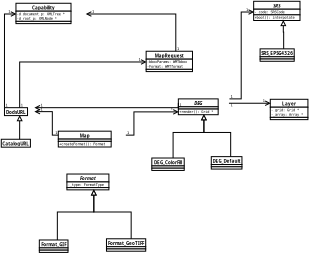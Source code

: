 <?xml version="1.0"?>
<diagram xmlns:dia="http://www.lysator.liu.se/~alla/dia/">
  <diagramdata>
    <attribute name="background">
      <color val="#ffffff"/>
    </attribute>
    <attribute name="paper">
      <composite type="paper">
        <attribute name="name">
          <string>#A4#</string>
        </attribute>
        <attribute name="tmargin">
          <real val="2.82"/>
        </attribute>
        <attribute name="bmargin">
          <real val="2.82"/>
        </attribute>
        <attribute name="lmargin">
          <real val="2.82"/>
        </attribute>
        <attribute name="rmargin">
          <real val="2.82"/>
        </attribute>
        <attribute name="is_portrait">
          <boolean val="true"/>
        </attribute>
        <attribute name="scaling">
          <real val="0.269"/>
        </attribute>
        <attribute name="fitto">
          <boolean val="true"/>
        </attribute>
        <attribute name="fitwidth">
          <int val="1"/>
        </attribute>
        <attribute name="fitheight">
          <int val="1"/>
        </attribute>
      </composite>
    </attribute>
    <attribute name="grid">
      <composite type="grid">
        <attribute name="width_x">
          <real val="1"/>
        </attribute>
        <attribute name="width_y">
          <real val="1"/>
        </attribute>
        <attribute name="visible_x">
          <int val="1"/>
        </attribute>
        <attribute name="visible_y">
          <int val="1"/>
        </attribute>
      </composite>
    </attribute>
    <attribute name="guides">
      <composite type="guides">
        <attribute name="hguides"/>
        <attribute name="vguides"/>
      </composite>
    </attribute>
  </diagramdata>
  <layer name="Background" visible="true">
    <object type="UML - Class" version="0" id="O0">
      <attribute name="obj_pos">
        <point val="4.03,11.067"/>
      </attribute>
      <attribute name="obj_bb">
        <rectangle val="3.98,11.017;16.515,14.717"/>
      </attribute>
      <attribute name="elem_corner">
        <point val="4.03,11.067"/>
      </attribute>
      <attribute name="elem_width">
        <real val="12.435"/>
      </attribute>
      <attribute name="elem_height">
        <real val="3.6"/>
      </attribute>
      <attribute name="name">
        <string>#Capability#</string>
      </attribute>
      <attribute name="stereotype">
        <string/>
      </attribute>
      <attribute name="abstract">
        <boolean val="false"/>
      </attribute>
      <attribute name="suppress_attributes">
        <boolean val="false"/>
      </attribute>
      <attribute name="suppress_operations">
        <boolean val="false"/>
      </attribute>
      <attribute name="visible_attributes">
        <boolean val="true"/>
      </attribute>
      <attribute name="visible_operations">
        <boolean val="true"/>
      </attribute>
      <attribute name="attributes">
        <composite type="umlattribute">
          <attribute name="name">
            <string>#d_document_p#</string>
          </attribute>
          <attribute name="type">
            <string>#XMLTree *#</string>
          </attribute>
          <attribute name="value">
            <string/>
          </attribute>
          <attribute name="visibility">
            <enum val="1"/>
          </attribute>
          <attribute name="abstract">
            <boolean val="false"/>
          </attribute>
          <attribute name="class_scope">
            <boolean val="false"/>
          </attribute>
        </composite>
        <composite type="umlattribute">
          <attribute name="name">
            <string>#d_root_p#</string>
          </attribute>
          <attribute name="type">
            <string>#XMLNode *#</string>
          </attribute>
          <attribute name="value">
            <string/>
          </attribute>
          <attribute name="visibility">
            <enum val="1"/>
          </attribute>
          <attribute name="abstract">
            <boolean val="false"/>
          </attribute>
          <attribute name="class_scope">
            <boolean val="false"/>
          </attribute>
        </composite>
      </attribute>
      <attribute name="operations"/>
      <attribute name="template">
        <boolean val="false"/>
      </attribute>
      <attribute name="templates"/>
    </object>
    <object type="UML - Class" version="0" id="O1">
      <attribute name="obj_pos">
        <point val="1.433,35.129"/>
      </attribute>
      <attribute name="obj_bb">
        <rectangle val="1.383,35.079;7.979,36.579"/>
      </attribute>
      <attribute name="elem_corner">
        <point val="1.433,35.129"/>
      </attribute>
      <attribute name="elem_width">
        <real val="6.496"/>
      </attribute>
      <attribute name="elem_height">
        <real val="1.4"/>
      </attribute>
      <attribute name="name">
        <string>#CatalogURL#</string>
      </attribute>
      <attribute name="stereotype">
        <string/>
      </attribute>
      <attribute name="abstract">
        <boolean val="false"/>
      </attribute>
      <attribute name="suppress_attributes">
        <boolean val="false"/>
      </attribute>
      <attribute name="suppress_operations">
        <boolean val="false"/>
      </attribute>
      <attribute name="visible_attributes">
        <boolean val="false"/>
      </attribute>
      <attribute name="visible_operations">
        <boolean val="false"/>
      </attribute>
      <attribute name="attributes"/>
      <attribute name="operations"/>
      <attribute name="template">
        <boolean val="false"/>
      </attribute>
      <attribute name="templates"/>
    </object>
    <object type="UML - Class" version="0" id="O2">
      <attribute name="obj_pos">
        <point val="1.998,29.542"/>
      </attribute>
      <attribute name="obj_bb">
        <rectangle val="1.948,29.492;7.424,30.992"/>
      </attribute>
      <attribute name="elem_corner">
        <point val="1.998,29.542"/>
      </attribute>
      <attribute name="elem_width">
        <real val="5.375"/>
      </attribute>
      <attribute name="elem_height">
        <real val="1.4"/>
      </attribute>
      <attribute name="name">
        <string>#DodsURL#</string>
      </attribute>
      <attribute name="stereotype">
        <string/>
      </attribute>
      <attribute name="abstract">
        <boolean val="false"/>
      </attribute>
      <attribute name="suppress_attributes">
        <boolean val="false"/>
      </attribute>
      <attribute name="suppress_operations">
        <boolean val="false"/>
      </attribute>
      <attribute name="visible_attributes">
        <boolean val="false"/>
      </attribute>
      <attribute name="visible_operations">
        <boolean val="false"/>
      </attribute>
      <attribute name="attributes"/>
      <attribute name="operations"/>
      <attribute name="template">
        <boolean val="false"/>
      </attribute>
      <attribute name="templates"/>
    </object>
    <object type="UML - Generalization" version="0" id="O3">
      <attribute name="obj_pos">
        <point val="4.686,30.942"/>
      </attribute>
      <attribute name="obj_bb">
        <rectangle val="3.831,30.092;5.536,35.979"/>
      </attribute>
      <attribute name="orth_points">
        <point val="4.686,30.942"/>
        <point val="4.686,33.149"/>
        <point val="4.681,33.149"/>
        <point val="4.681,35.129"/>
      </attribute>
      <attribute name="orth_orient">
        <enum val="1"/>
        <enum val="0"/>
        <enum val="1"/>
      </attribute>
      <attribute name="name">
        <string/>
      </attribute>
      <attribute name="stereotype">
        <string/>
      </attribute>
      <connections>
        <connection handle="0" to="O2" connection="6"/>
        <connection handle="1" to="O1" connection="1"/>
      </connections>
    </object>
    <object type="UML - Association" version="0" id="O4">
      <attribute name="obj_pos">
        <point val="1.998,29.542"/>
      </attribute>
      <attribute name="obj_bb">
        <rectangle val="0.548,11.517;5.48,31.142"/>
      </attribute>
      <attribute name="orth_points">
        <point val="1.998,29.542"/>
        <point val="1.998,12.967"/>
        <point val="4.03,12.967"/>
      </attribute>
      <attribute name="orth_orient">
        <enum val="1"/>
        <enum val="0"/>
      </attribute>
      <attribute name="name">
        <string/>
      </attribute>
      <attribute name="direction">
        <enum val="0"/>
      </attribute>
      <attribute name="ends">
        <composite>
          <attribute name="role">
            <string/>
          </attribute>
          <attribute name="multiplicity">
            <string>#1#</string>
          </attribute>
          <attribute name="arrow">
            <boolean val="false"/>
          </attribute>
          <attribute name="aggregate">
            <enum val="0"/>
          </attribute>
        </composite>
        <composite>
          <attribute name="role">
            <string/>
          </attribute>
          <attribute name="multiplicity">
            <string>#1#</string>
          </attribute>
          <attribute name="arrow">
            <boolean val="true"/>
          </attribute>
          <attribute name="aggregate">
            <enum val="0"/>
          </attribute>
        </composite>
      </attribute>
      <connections>
        <connection handle="0" to="O2" connection="0"/>
        <connection handle="1" to="O0" connection="8"/>
      </connections>
    </object>
    <object type="UML - Class" version="0" id="O5">
      <attribute name="obj_pos">
        <point val="27.063,19.557"/>
      </attribute>
      <attribute name="obj_bb">
        <rectangle val="27.013,19.507;37.609,23.207"/>
      </attribute>
      <attribute name="elem_corner">
        <point val="27.063,19.557"/>
      </attribute>
      <attribute name="elem_width">
        <real val="10.496"/>
      </attribute>
      <attribute name="elem_height">
        <real val="3.6"/>
      </attribute>
      <attribute name="name">
        <string>#MapRequest#</string>
      </attribute>
      <attribute name="stereotype">
        <string/>
      </attribute>
      <attribute name="abstract">
        <boolean val="false"/>
      </attribute>
      <attribute name="suppress_attributes">
        <boolean val="false"/>
      </attribute>
      <attribute name="suppress_operations">
        <boolean val="false"/>
      </attribute>
      <attribute name="visible_attributes">
        <boolean val="true"/>
      </attribute>
      <attribute name="visible_operations">
        <boolean val="true"/>
      </attribute>
      <attribute name="attributes">
        <composite type="umlattribute">
          <attribute name="name">
            <string>#bboxParams#</string>
          </attribute>
          <attribute name="type">
            <string>#WMTbbox#</string>
          </attribute>
          <attribute name="value">
            <string/>
          </attribute>
          <attribute name="visibility">
            <enum val="1"/>
          </attribute>
          <attribute name="abstract">
            <boolean val="false"/>
          </attribute>
          <attribute name="class_scope">
            <boolean val="false"/>
          </attribute>
        </composite>
        <composite type="umlattribute">
          <attribute name="name">
            <string>#Format#</string>
          </attribute>
          <attribute name="type">
            <string>#WMTformat#</string>
          </attribute>
          <attribute name="value">
            <string/>
          </attribute>
          <attribute name="visibility">
            <enum val="1"/>
          </attribute>
          <attribute name="abstract">
            <boolean val="false"/>
          </attribute>
          <attribute name="class_scope">
            <boolean val="false"/>
          </attribute>
        </composite>
      </attribute>
      <attribute name="operations"/>
      <attribute name="template">
        <boolean val="false"/>
      </attribute>
      <attribute name="templates"/>
    </object>
    <object type="UML - Association" version="0" id="O6">
      <attribute name="obj_pos">
        <point val="4.686,29.542"/>
      </attribute>
      <attribute name="obj_bb">
        <rectangle val="3.236,20.007;28.513,31.142"/>
      </attribute>
      <attribute name="orth_points">
        <point val="4.686,29.542"/>
        <point val="4.686,21.457"/>
        <point val="27.063,21.457"/>
      </attribute>
      <attribute name="orth_orient">
        <enum val="1"/>
        <enum val="0"/>
      </attribute>
      <attribute name="name">
        <string/>
      </attribute>
      <attribute name="direction">
        <enum val="0"/>
      </attribute>
      <attribute name="ends">
        <composite>
          <attribute name="role">
            <string/>
          </attribute>
          <attribute name="multiplicity">
            <string>#1#</string>
          </attribute>
          <attribute name="arrow">
            <boolean val="false"/>
          </attribute>
          <attribute name="aggregate">
            <enum val="0"/>
          </attribute>
        </composite>
        <composite>
          <attribute name="role">
            <string/>
          </attribute>
          <attribute name="multiplicity">
            <string>#1#</string>
          </attribute>
          <attribute name="arrow">
            <boolean val="true"/>
          </attribute>
          <attribute name="aggregate">
            <enum val="0"/>
          </attribute>
        </composite>
      </attribute>
      <connections>
        <connection handle="0" to="O2" connection="1"/>
        <connection handle="1" to="O5" connection="8"/>
      </connections>
    </object>
    <object type="UML - Class" version="0" id="O7">
      <attribute name="obj_pos">
        <point val="32.762,27.986"/>
      </attribute>
      <attribute name="obj_bb">
        <rectangle val="32.712,27.936;41.854,30.836"/>
      </attribute>
      <attribute name="elem_corner">
        <point val="32.762,27.986"/>
      </attribute>
      <attribute name="elem_width">
        <real val="9.042"/>
      </attribute>
      <attribute name="elem_height">
        <real val="2.8"/>
      </attribute>
      <attribute name="name">
        <string>#DEG#</string>
      </attribute>
      <attribute name="stereotype">
        <string/>
      </attribute>
      <attribute name="abstract">
        <boolean val="true"/>
      </attribute>
      <attribute name="suppress_attributes">
        <boolean val="false"/>
      </attribute>
      <attribute name="suppress_operations">
        <boolean val="false"/>
      </attribute>
      <attribute name="visible_attributes">
        <boolean val="true"/>
      </attribute>
      <attribute name="visible_operations">
        <boolean val="true"/>
      </attribute>
      <attribute name="attributes"/>
      <attribute name="operations">
        <composite type="umloperation">
          <attribute name="name">
            <string>#render#</string>
          </attribute>
          <attribute name="type">
            <string>#Grid *#</string>
          </attribute>
          <attribute name="visibility">
            <enum val="0"/>
          </attribute>
          <attribute name="abstract">
            <boolean val="true"/>
          </attribute>
          <attribute name="class_scope">
            <boolean val="false"/>
          </attribute>
          <attribute name="parameters"/>
        </composite>
      </attribute>
      <attribute name="template">
        <boolean val="false"/>
      </attribute>
      <attribute name="templates"/>
    </object>
    <object type="UML - Association" version="0" id="O8">
      <attribute name="obj_pos">
        <point val="32.762,28.686"/>
      </attribute>
      <attribute name="obj_bb">
        <rectangle val="5.924,27.236;34.212,30.992"/>
      </attribute>
      <attribute name="orth_points">
        <point val="32.762,28.686"/>
        <point val="32.762,29.542"/>
        <point val="7.374,29.542"/>
      </attribute>
      <attribute name="orth_orient">
        <enum val="1"/>
        <enum val="0"/>
      </attribute>
      <attribute name="name">
        <string/>
      </attribute>
      <attribute name="direction">
        <enum val="0"/>
      </attribute>
      <attribute name="ends">
        <composite>
          <attribute name="role">
            <string/>
          </attribute>
          <attribute name="multiplicity">
            <string>#1#</string>
          </attribute>
          <attribute name="arrow">
            <boolean val="false"/>
          </attribute>
          <attribute name="aggregate">
            <enum val="0"/>
          </attribute>
        </composite>
        <composite>
          <attribute name="role">
            <string/>
          </attribute>
          <attribute name="multiplicity">
            <string>#1#</string>
          </attribute>
          <attribute name="arrow">
            <boolean val="true"/>
          </attribute>
          <attribute name="aggregate">
            <enum val="0"/>
          </attribute>
        </composite>
      </attribute>
      <connections>
        <connection handle="0" to="O7" connection="3"/>
        <connection handle="1" to="O2" connection="2"/>
      </connections>
    </object>
    <object type="UML - Class" version="0" id="O9">
      <attribute name="obj_pos">
        <point val="49.028,28.057"/>
      </attribute>
      <attribute name="obj_bb">
        <rectangle val="48.978,28.007;57.635,31.707"/>
      </attribute>
      <attribute name="elem_corner">
        <point val="49.028,28.057"/>
      </attribute>
      <attribute name="elem_width">
        <real val="8.557"/>
      </attribute>
      <attribute name="elem_height">
        <real val="3.6"/>
      </attribute>
      <attribute name="name">
        <string>#Layer#</string>
      </attribute>
      <attribute name="stereotype">
        <string/>
      </attribute>
      <attribute name="abstract">
        <boolean val="false"/>
      </attribute>
      <attribute name="suppress_attributes">
        <boolean val="false"/>
      </attribute>
      <attribute name="suppress_operations">
        <boolean val="false"/>
      </attribute>
      <attribute name="visible_attributes">
        <boolean val="true"/>
      </attribute>
      <attribute name="visible_operations">
        <boolean val="true"/>
      </attribute>
      <attribute name="attributes">
        <composite type="umlattribute">
          <attribute name="name">
            <string>#_grid#</string>
          </attribute>
          <attribute name="type">
            <string>#Grid *#</string>
          </attribute>
          <attribute name="value">
            <string/>
          </attribute>
          <attribute name="visibility">
            <enum val="1"/>
          </attribute>
          <attribute name="abstract">
            <boolean val="false"/>
          </attribute>
          <attribute name="class_scope">
            <boolean val="false"/>
          </attribute>
        </composite>
        <composite type="umlattribute">
          <attribute name="name">
            <string>#_array#</string>
          </attribute>
          <attribute name="type">
            <string>#Array *#</string>
          </attribute>
          <attribute name="value">
            <string/>
          </attribute>
          <attribute name="visibility">
            <enum val="1"/>
          </attribute>
          <attribute name="abstract">
            <boolean val="false"/>
          </attribute>
          <attribute name="class_scope">
            <boolean val="false"/>
          </attribute>
        </composite>
      </attribute>
      <attribute name="operations"/>
      <attribute name="template">
        <boolean val="false"/>
      </attribute>
      <attribute name="templates"/>
    </object>
    <object type="UML - Association" version="0" id="O10">
      <attribute name="obj_pos">
        <point val="41.804,28.686"/>
      </attribute>
      <attribute name="obj_bb">
        <rectangle val="40.354,27.236;50.478,30.286"/>
      </attribute>
      <attribute name="orth_points">
        <point val="41.804,28.686"/>
        <point val="41.804,28.757"/>
        <point val="49.028,28.757"/>
      </attribute>
      <attribute name="orth_orient">
        <enum val="1"/>
        <enum val="0"/>
      </attribute>
      <attribute name="name">
        <string/>
      </attribute>
      <attribute name="direction">
        <enum val="0"/>
      </attribute>
      <attribute name="ends">
        <composite>
          <attribute name="role">
            <string/>
          </attribute>
          <attribute name="multiplicity">
            <string>#1#</string>
          </attribute>
          <attribute name="arrow">
            <boolean val="false"/>
          </attribute>
          <attribute name="aggregate">
            <enum val="0"/>
          </attribute>
        </composite>
        <composite>
          <attribute name="role">
            <string/>
          </attribute>
          <attribute name="multiplicity">
            <string>#1#</string>
          </attribute>
          <attribute name="arrow">
            <boolean val="true"/>
          </attribute>
          <attribute name="aggregate">
            <enum val="0"/>
          </attribute>
        </composite>
      </attribute>
      <connections>
        <connection handle="0" to="O7" connection="4"/>
        <connection handle="1" to="O9" connection="3"/>
      </connections>
    </object>
    <object type="UML - Class" version="0" id="O11">
      <attribute name="obj_pos">
        <point val="46.087,10.717"/>
      </attribute>
      <attribute name="obj_bb">
        <rectangle val="46.037,10.667;56.633,14.167"/>
      </attribute>
      <attribute name="elem_corner">
        <point val="46.087,10.717"/>
      </attribute>
      <attribute name="elem_width">
        <real val="10.496"/>
      </attribute>
      <attribute name="elem_height">
        <real val="3.4"/>
      </attribute>
      <attribute name="name">
        <string>#SRS#</string>
      </attribute>
      <attribute name="stereotype">
        <string/>
      </attribute>
      <attribute name="abstract">
        <boolean val="true"/>
      </attribute>
      <attribute name="suppress_attributes">
        <boolean val="false"/>
      </attribute>
      <attribute name="suppress_operations">
        <boolean val="false"/>
      </attribute>
      <attribute name="visible_attributes">
        <boolean val="true"/>
      </attribute>
      <attribute name="visible_operations">
        <boolean val="true"/>
      </attribute>
      <attribute name="attributes">
        <composite type="umlattribute">
          <attribute name="name">
            <string>#_code#</string>
          </attribute>
          <attribute name="type">
            <string>#SRSCode#</string>
          </attribute>
          <attribute name="value">
            <string/>
          </attribute>
          <attribute name="visibility">
            <enum val="1"/>
          </attribute>
          <attribute name="abstract">
            <boolean val="false"/>
          </attribute>
          <attribute name="class_scope">
            <boolean val="false"/>
          </attribute>
        </composite>
      </attribute>
      <attribute name="operations">
        <composite type="umloperation">
          <attribute name="name">
            <string>#bool#</string>
          </attribute>
          <attribute name="type">
            <string>#interpolate#</string>
          </attribute>
          <attribute name="visibility">
            <enum val="0"/>
          </attribute>
          <attribute name="abstract">
            <boolean val="true"/>
          </attribute>
          <attribute name="class_scope">
            <boolean val="false"/>
          </attribute>
          <attribute name="parameters"/>
        </composite>
      </attribute>
      <attribute name="template">
        <boolean val="false"/>
      </attribute>
      <attribute name="templates"/>
    </object>
    <object type="UML - Association" version="0" id="O12">
      <attribute name="obj_pos">
        <point val="41.804,27.986"/>
      </attribute>
      <attribute name="obj_bb">
        <rectangle val="40.354,11.167;47.537,29.436"/>
      </attribute>
      <attribute name="orth_points">
        <point val="41.804,27.986"/>
        <point val="43.883,27.986"/>
        <point val="43.883,12.617"/>
        <point val="46.087,12.617"/>
      </attribute>
      <attribute name="orth_orient">
        <enum val="0"/>
        <enum val="1"/>
        <enum val="0"/>
      </attribute>
      <attribute name="name">
        <string/>
      </attribute>
      <attribute name="direction">
        <enum val="0"/>
      </attribute>
      <attribute name="ends">
        <composite>
          <attribute name="role">
            <string/>
          </attribute>
          <attribute name="multiplicity">
            <string>#1#</string>
          </attribute>
          <attribute name="arrow">
            <boolean val="false"/>
          </attribute>
          <attribute name="aggregate">
            <enum val="0"/>
          </attribute>
        </composite>
        <composite>
          <attribute name="role">
            <string/>
          </attribute>
          <attribute name="multiplicity">
            <string>#1#</string>
          </attribute>
          <attribute name="arrow">
            <boolean val="true"/>
          </attribute>
          <attribute name="aggregate">
            <enum val="0"/>
          </attribute>
        </composite>
      </attribute>
      <connections>
        <connection handle="0" to="O7" connection="2"/>
        <connection handle="1" to="O11" connection="8"/>
      </connections>
    </object>
    <object type="UML - Class" version="0" id="O13">
      <attribute name="obj_pos">
        <point val="28.068,38.448"/>
      </attribute>
      <attribute name="obj_bb">
        <rectangle val="28.018,38.398;35.644,40.698"/>
      </attribute>
      <attribute name="elem_corner">
        <point val="28.068,38.448"/>
      </attribute>
      <attribute name="elem_width">
        <real val="7.527"/>
      </attribute>
      <attribute name="elem_height">
        <real val="2.2"/>
      </attribute>
      <attribute name="name">
        <string>#DEG_ColorFill#</string>
      </attribute>
      <attribute name="stereotype">
        <string/>
      </attribute>
      <attribute name="abstract">
        <boolean val="false"/>
      </attribute>
      <attribute name="suppress_attributes">
        <boolean val="false"/>
      </attribute>
      <attribute name="suppress_operations">
        <boolean val="false"/>
      </attribute>
      <attribute name="visible_attributes">
        <boolean val="true"/>
      </attribute>
      <attribute name="visible_operations">
        <boolean val="true"/>
      </attribute>
      <attribute name="attributes"/>
      <attribute name="operations"/>
      <attribute name="template">
        <boolean val="false"/>
      </attribute>
      <attribute name="templates"/>
    </object>
    <object type="UML - Class" version="0" id="O14">
      <attribute name="obj_pos">
        <point val="38.59,38.204"/>
      </attribute>
      <attribute name="obj_bb">
        <rectangle val="38.54,38.154;45.5,40.454"/>
      </attribute>
      <attribute name="elem_corner">
        <point val="38.59,38.204"/>
      </attribute>
      <attribute name="elem_width">
        <real val="6.86"/>
      </attribute>
      <attribute name="elem_height">
        <real val="2.2"/>
      </attribute>
      <attribute name="name">
        <string>#DEG_Default#</string>
      </attribute>
      <attribute name="stereotype">
        <string/>
      </attribute>
      <attribute name="abstract">
        <boolean val="false"/>
      </attribute>
      <attribute name="suppress_attributes">
        <boolean val="false"/>
      </attribute>
      <attribute name="suppress_operations">
        <boolean val="false"/>
      </attribute>
      <attribute name="visible_attributes">
        <boolean val="true"/>
      </attribute>
      <attribute name="visible_operations">
        <boolean val="true"/>
      </attribute>
      <attribute name="attributes"/>
      <attribute name="operations"/>
      <attribute name="template">
        <boolean val="false"/>
      </attribute>
      <attribute name="templates"/>
    </object>
    <object type="UML - Generalization" version="0" id="O15">
      <attribute name="obj_pos">
        <point val="37.283,30.786"/>
      </attribute>
      <attribute name="obj_bb">
        <rectangle val="30.981,29.936;38.133,39.298"/>
      </attribute>
      <attribute name="orth_points">
        <point val="37.283,30.786"/>
        <point val="37.283,33.927"/>
        <point val="31.831,33.927"/>
        <point val="31.831,38.448"/>
      </attribute>
      <attribute name="orth_orient">
        <enum val="1"/>
        <enum val="0"/>
        <enum val="1"/>
      </attribute>
      <attribute name="name">
        <string/>
      </attribute>
      <attribute name="stereotype">
        <string/>
      </attribute>
      <connections>
        <connection handle="0" to="O7" connection="6"/>
        <connection handle="1" to="O13" connection="1"/>
      </connections>
    </object>
    <object type="UML - Generalization" version="0" id="O16">
      <attribute name="obj_pos">
        <point val="37.283,30.786"/>
      </attribute>
      <attribute name="obj_bb">
        <rectangle val="36.433,29.936;42.87,39.054"/>
      </attribute>
      <attribute name="orth_points">
        <point val="37.283,30.786"/>
        <point val="37.283,33.927"/>
        <point val="42.02,33.927"/>
        <point val="42.02,38.204"/>
      </attribute>
      <attribute name="orth_orient">
        <enum val="1"/>
        <enum val="0"/>
        <enum val="1"/>
      </attribute>
      <attribute name="name">
        <string/>
      </attribute>
      <attribute name="stereotype">
        <string/>
      </attribute>
      <connections>
        <connection handle="0" to="O7" connection="6"/>
        <connection handle="1" to="O14" connection="1"/>
      </connections>
    </object>
    <object type="UML - Class" version="0" id="O17">
      <attribute name="obj_pos">
        <point val="13.044,41.282"/>
      </attribute>
      <attribute name="obj_bb">
        <rectangle val="12.994,41.232;22.62,44.132"/>
      </attribute>
      <attribute name="elem_corner">
        <point val="13.044,41.282"/>
      </attribute>
      <attribute name="elem_width">
        <real val="9.526"/>
      </attribute>
      <attribute name="elem_height">
        <real val="2.8"/>
      </attribute>
      <attribute name="name">
        <string>#Format#</string>
      </attribute>
      <attribute name="stereotype">
        <string/>
      </attribute>
      <attribute name="abstract">
        <boolean val="true"/>
      </attribute>
      <attribute name="suppress_attributes">
        <boolean val="false"/>
      </attribute>
      <attribute name="suppress_operations">
        <boolean val="false"/>
      </attribute>
      <attribute name="visible_attributes">
        <boolean val="true"/>
      </attribute>
      <attribute name="visible_operations">
        <boolean val="true"/>
      </attribute>
      <attribute name="attributes">
        <composite type="umlattribute">
          <attribute name="name">
            <string>#_type#</string>
          </attribute>
          <attribute name="type">
            <string>#FormatType#</string>
          </attribute>
          <attribute name="value">
            <string/>
          </attribute>
          <attribute name="visibility">
            <enum val="1"/>
          </attribute>
          <attribute name="abstract">
            <boolean val="false"/>
          </attribute>
          <attribute name="class_scope">
            <boolean val="false"/>
          </attribute>
        </composite>
      </attribute>
      <attribute name="operations"/>
      <attribute name="template">
        <boolean val="false"/>
      </attribute>
      <attribute name="templates"/>
    </object>
    <object type="UML - Class" version="0" id="O18">
      <attribute name="obj_pos">
        <point val="8.164,52.951"/>
      </attribute>
      <attribute name="obj_bb">
        <rectangle val="8.114,52.901;14.589,55.201"/>
      </attribute>
      <attribute name="elem_corner">
        <point val="8.164,52.951"/>
      </attribute>
      <attribute name="elem_width">
        <real val="6.375"/>
      </attribute>
      <attribute name="elem_height">
        <real val="2.2"/>
      </attribute>
      <attribute name="name">
        <string>#Format_GIF#</string>
      </attribute>
      <attribute name="stereotype">
        <string/>
      </attribute>
      <attribute name="abstract">
        <boolean val="false"/>
      </attribute>
      <attribute name="suppress_attributes">
        <boolean val="false"/>
      </attribute>
      <attribute name="suppress_operations">
        <boolean val="false"/>
      </attribute>
      <attribute name="visible_attributes">
        <boolean val="true"/>
      </attribute>
      <attribute name="visible_operations">
        <boolean val="true"/>
      </attribute>
      <attribute name="attributes"/>
      <attribute name="operations"/>
      <attribute name="template">
        <boolean val="false"/>
      </attribute>
      <attribute name="templates"/>
    </object>
    <object type="UML - Class" version="0" id="O19">
      <attribute name="obj_pos">
        <point val="20.045,52.739"/>
      </attribute>
      <attribute name="obj_bb">
        <rectangle val="19.995,52.689;28.834,54.989"/>
      </attribute>
      <attribute name="elem_corner">
        <point val="20.045,52.739"/>
      </attribute>
      <attribute name="elem_width">
        <real val="8.739"/>
      </attribute>
      <attribute name="elem_height">
        <real val="2.2"/>
      </attribute>
      <attribute name="name">
        <string>#Format_GeoTIFF#</string>
      </attribute>
      <attribute name="stereotype">
        <string/>
      </attribute>
      <attribute name="abstract">
        <boolean val="false"/>
      </attribute>
      <attribute name="suppress_attributes">
        <boolean val="false"/>
      </attribute>
      <attribute name="suppress_operations">
        <boolean val="false"/>
      </attribute>
      <attribute name="visible_attributes">
        <boolean val="true"/>
      </attribute>
      <attribute name="visible_operations">
        <boolean val="true"/>
      </attribute>
      <attribute name="attributes"/>
      <attribute name="operations"/>
      <attribute name="template">
        <boolean val="false"/>
      </attribute>
      <attribute name="templates"/>
    </object>
    <object type="UML - Generalization" version="0" id="O20">
      <attribute name="obj_pos">
        <point val="17.807,44.082"/>
      </attribute>
      <attribute name="obj_bb">
        <rectangle val="10.502,43.232;18.657,53.801"/>
      </attribute>
      <attribute name="orth_points">
        <point val="17.807,44.082"/>
        <point val="17.807,48.0"/>
        <point val="11.352,48.0"/>
        <point val="11.352,52.951"/>
      </attribute>
      <attribute name="orth_orient">
        <enum val="1"/>
        <enum val="0"/>
        <enum val="1"/>
      </attribute>
      <attribute name="name">
        <string/>
      </attribute>
      <attribute name="stereotype">
        <string/>
      </attribute>
      <connections>
        <connection handle="0" to="O17" connection="6"/>
        <connection handle="1" to="O18" connection="1"/>
      </connections>
    </object>
    <object type="UML - Generalization" version="0" id="O21">
      <attribute name="obj_pos">
        <point val="17.807,44.082"/>
      </attribute>
      <attribute name="obj_bb">
        <rectangle val="16.957,43.232;25.264,53.589"/>
      </attribute>
      <attribute name="orth_points">
        <point val="17.807,44.082"/>
        <point val="17.807,48.0"/>
        <point val="24.414,48.0"/>
        <point val="24.414,52.739"/>
      </attribute>
      <attribute name="orth_orient">
        <enum val="1"/>
        <enum val="0"/>
        <enum val="1"/>
      </attribute>
      <attribute name="name">
        <string/>
      </attribute>
      <attribute name="stereotype">
        <string/>
      </attribute>
      <connections>
        <connection handle="0" to="O17" connection="6"/>
        <connection handle="1" to="O19" connection="1"/>
      </connections>
    </object>
    <object type="UML - Class" version="0" id="O22">
      <attribute name="obj_pos">
        <point val="11.52,33.7"/>
      </attribute>
      <attribute name="obj_bb">
        <rectangle val="11.47,33.65;23.521,36.55"/>
      </attribute>
      <attribute name="elem_corner">
        <point val="11.52,33.7"/>
      </attribute>
      <attribute name="elem_width">
        <real val="11.95"/>
      </attribute>
      <attribute name="elem_height">
        <real val="2.8"/>
      </attribute>
      <attribute name="name">
        <string>#Map#</string>
      </attribute>
      <attribute name="stereotype">
        <string/>
      </attribute>
      <attribute name="abstract">
        <boolean val="false"/>
      </attribute>
      <attribute name="suppress_attributes">
        <boolean val="false"/>
      </attribute>
      <attribute name="suppress_operations">
        <boolean val="false"/>
      </attribute>
      <attribute name="visible_attributes">
        <boolean val="true"/>
      </attribute>
      <attribute name="visible_operations">
        <boolean val="true"/>
      </attribute>
      <attribute name="attributes"/>
      <attribute name="operations">
        <composite type="umloperation">
          <attribute name="name">
            <string>#createFormat#</string>
          </attribute>
          <attribute name="type">
            <string>#Format#</string>
          </attribute>
          <attribute name="visibility">
            <enum val="0"/>
          </attribute>
          <attribute name="abstract">
            <boolean val="false"/>
          </attribute>
          <attribute name="class_scope">
            <boolean val="false"/>
          </attribute>
          <attribute name="parameters"/>
        </composite>
      </attribute>
      <attribute name="template">
        <boolean val="false"/>
      </attribute>
      <attribute name="templates"/>
    </object>
    <object type="UML - Association" version="0" id="O23">
      <attribute name="obj_pos">
        <point val="23.471,34.4"/>
      </attribute>
      <attribute name="obj_bb">
        <rectangle val="22.021,28.836;34.212,35.85"/>
      </attribute>
      <attribute name="orth_points">
        <point val="23.471,34.4"/>
        <point val="24.903,34.4"/>
        <point val="24.903,30.286"/>
        <point val="32.762,30.286"/>
      </attribute>
      <attribute name="orth_orient">
        <enum val="0"/>
        <enum val="1"/>
        <enum val="0"/>
      </attribute>
      <attribute name="name">
        <string/>
      </attribute>
      <attribute name="direction">
        <enum val="0"/>
      </attribute>
      <attribute name="ends">
        <composite>
          <attribute name="role">
            <string/>
          </attribute>
          <attribute name="multiplicity">
            <string>#1#</string>
          </attribute>
          <attribute name="arrow">
            <boolean val="false"/>
          </attribute>
          <attribute name="aggregate">
            <enum val="0"/>
          </attribute>
        </composite>
        <composite>
          <attribute name="role">
            <string/>
          </attribute>
          <attribute name="multiplicity">
            <string>#*#</string>
          </attribute>
          <attribute name="arrow">
            <boolean val="true"/>
          </attribute>
          <attribute name="aggregate">
            <enum val="0"/>
          </attribute>
        </composite>
      </attribute>
      <connections>
        <connection handle="0" to="O22" connection="4"/>
        <connection handle="1" to="O7" connection="8"/>
      </connections>
    </object>
    <object type="UML - Association" version="0" id="O24">
      <attribute name="obj_pos">
        <point val="11.52,34.4"/>
      </attribute>
      <attribute name="obj_bb">
        <rectangle val="5.924,28.792;12.97,35.85"/>
      </attribute>
      <attribute name="orth_points">
        <point val="11.52,34.4"/>
        <point val="10.464,34.4"/>
        <point val="10.464,30.242"/>
        <point val="7.374,30.242"/>
      </attribute>
      <attribute name="orth_orient">
        <enum val="0"/>
        <enum val="1"/>
        <enum val="0"/>
      </attribute>
      <attribute name="name">
        <string/>
      </attribute>
      <attribute name="direction">
        <enum val="0"/>
      </attribute>
      <attribute name="ends">
        <composite>
          <attribute name="role">
            <string/>
          </attribute>
          <attribute name="multiplicity">
            <string>#1#</string>
          </attribute>
          <attribute name="arrow">
            <boolean val="false"/>
          </attribute>
          <attribute name="aggregate">
            <enum val="0"/>
          </attribute>
        </composite>
        <composite>
          <attribute name="role">
            <string/>
          </attribute>
          <attribute name="multiplicity">
            <string>#1#</string>
          </attribute>
          <attribute name="arrow">
            <boolean val="true"/>
          </attribute>
          <attribute name="aggregate">
            <enum val="0"/>
          </attribute>
        </composite>
      </attribute>
      <connections>
        <connection handle="0" to="O22" connection="3"/>
        <connection handle="1" to="O2" connection="4"/>
      </connections>
    </object>
    <object type="UML - Class" version="0" id="O25">
      <attribute name="obj_pos">
        <point val="47.225,19.133"/>
      </attribute>
      <attribute name="obj_bb">
        <rectangle val="47.175,19.083;55.62,21.383"/>
      </attribute>
      <attribute name="elem_corner">
        <point val="47.225,19.133"/>
      </attribute>
      <attribute name="elem_width">
        <real val="8.345"/>
      </attribute>
      <attribute name="elem_height">
        <real val="2.2"/>
      </attribute>
      <attribute name="name">
        <string>#SRS_EPSG4326#</string>
      </attribute>
      <attribute name="stereotype">
        <string/>
      </attribute>
      <attribute name="abstract">
        <boolean val="false"/>
      </attribute>
      <attribute name="suppress_attributes">
        <boolean val="false"/>
      </attribute>
      <attribute name="suppress_operations">
        <boolean val="false"/>
      </attribute>
      <attribute name="visible_attributes">
        <boolean val="true"/>
      </attribute>
      <attribute name="visible_operations">
        <boolean val="true"/>
      </attribute>
      <attribute name="attributes"/>
      <attribute name="operations"/>
      <attribute name="template">
        <boolean val="false"/>
      </attribute>
      <attribute name="templates"/>
    </object>
    <object type="UML - Generalization" version="0" id="O26">
      <attribute name="obj_pos">
        <point val="51.335,14.117"/>
      </attribute>
      <attribute name="obj_bb">
        <rectangle val="50.485,13.267;52.247,19.983"/>
      </attribute>
      <attribute name="orth_points">
        <point val="51.335,14.117"/>
        <point val="51.335,16.163"/>
        <point val="51.397,16.163"/>
        <point val="51.397,19.133"/>
      </attribute>
      <attribute name="orth_orient">
        <enum val="1"/>
        <enum val="0"/>
        <enum val="1"/>
      </attribute>
      <attribute name="name">
        <string/>
      </attribute>
      <attribute name="stereotype">
        <string/>
      </attribute>
      <connections>
        <connection handle="0" to="O11" connection="6"/>
        <connection handle="1" to="O25" connection="1"/>
      </connections>
    </object>
    <object type="UML - Association" version="0" id="O27">
      <attribute name="obj_pos">
        <point val="32.311,19.557"/>
      </attribute>
      <attribute name="obj_bb">
        <rectangle val="15.015,11.517;33.761,21.157"/>
      </attribute>
      <attribute name="orth_points">
        <point val="32.311,19.557"/>
        <point val="32.311,12.967"/>
        <point val="16.465,12.967"/>
      </attribute>
      <attribute name="orth_orient">
        <enum val="1"/>
        <enum val="0"/>
      </attribute>
      <attribute name="name">
        <string/>
      </attribute>
      <attribute name="direction">
        <enum val="0"/>
      </attribute>
      <attribute name="ends">
        <composite>
          <attribute name="role">
            <string/>
          </attribute>
          <attribute name="multiplicity">
            <string>#1#</string>
          </attribute>
          <attribute name="arrow">
            <boolean val="false"/>
          </attribute>
          <attribute name="aggregate">
            <enum val="0"/>
          </attribute>
        </composite>
        <composite>
          <attribute name="role">
            <string/>
          </attribute>
          <attribute name="multiplicity">
            <string>#1#</string>
          </attribute>
          <attribute name="arrow">
            <boolean val="true"/>
          </attribute>
          <attribute name="aggregate">
            <enum val="0"/>
          </attribute>
        </composite>
      </attribute>
      <connections>
        <connection handle="0" to="O5" connection="1"/>
        <connection handle="1" to="O0" connection="9"/>
      </connections>
    </object>
  </layer>
</diagram>
